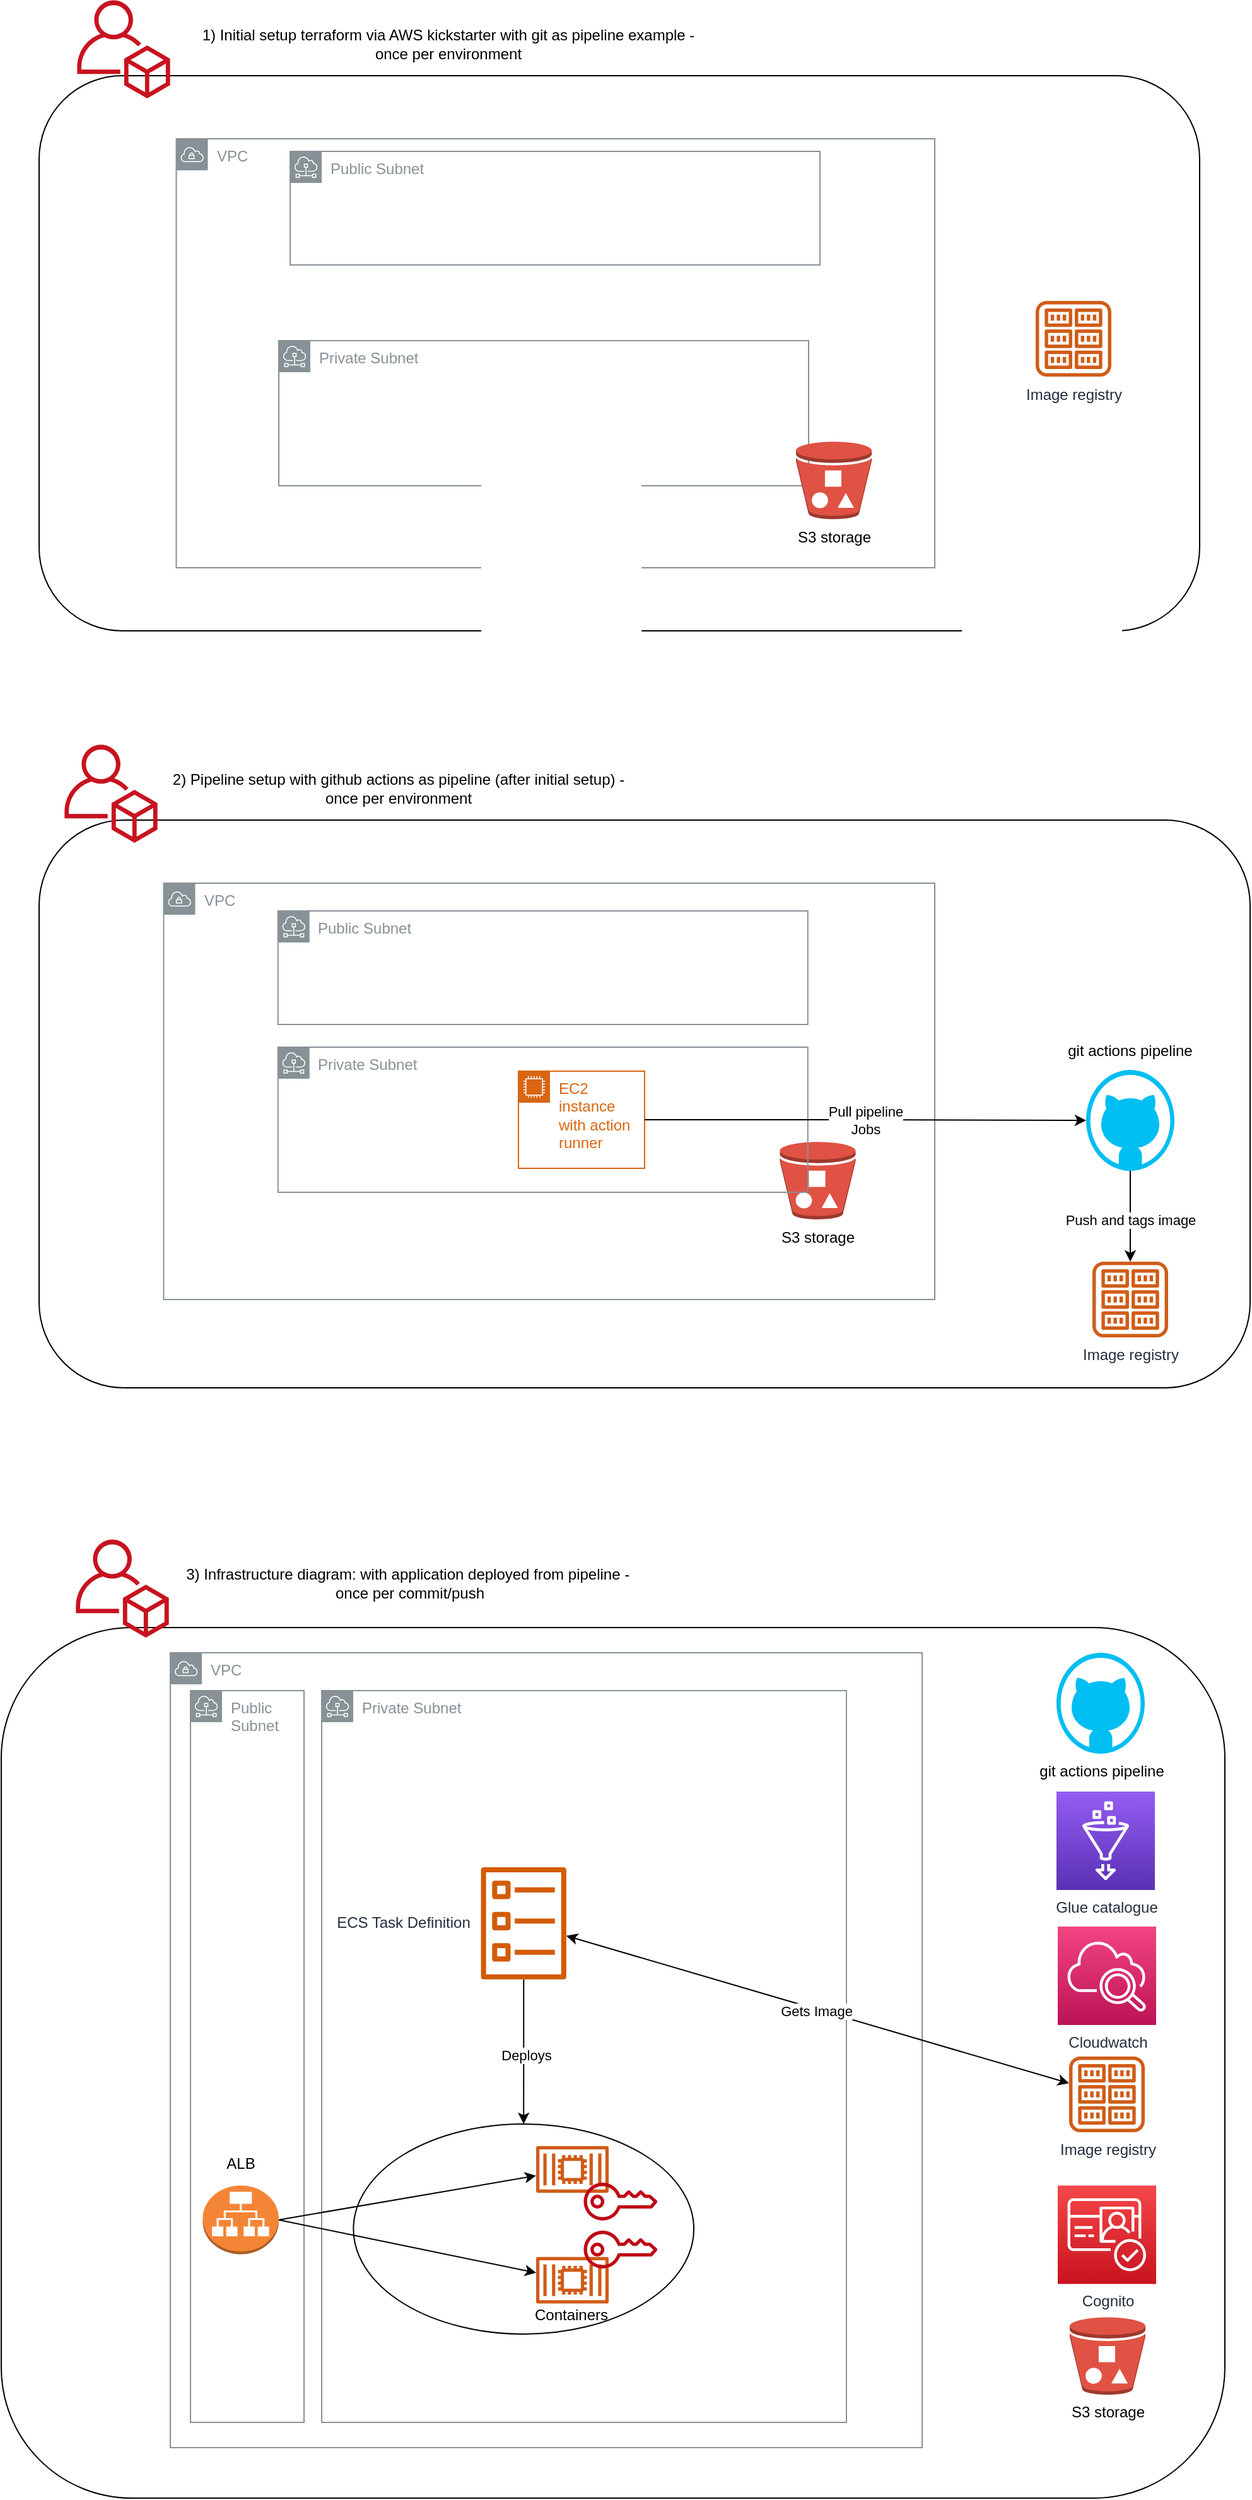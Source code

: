<mxfile version="16.6.1" type="device"><diagram id="UKVKjQGafTQHJHvUZjck" name="Page-1"><mxGraphModel dx="2621" dy="-301" grid="1" gridSize="10" guides="1" tooltips="1" connect="1" arrows="1" fold="1" page="1" pageScale="1" pageWidth="827" pageHeight="1169" math="0" shadow="0"><root><mxCell id="0"/><mxCell id="1" parent="0"/><mxCell id="g8rH4EkA8KBLHQ5sOCpe-140" value="" style="rounded=1;whiteSpace=wrap;html=1;" parent="1" vertex="1"><mxGeometry x="-80" y="3270" width="970" height="690" as="geometry"/></mxCell><mxCell id="g8rH4EkA8KBLHQ5sOCpe-142" value="VPC" style="outlineConnect=0;gradientColor=none;html=1;whiteSpace=wrap;fontSize=12;fontStyle=0;shape=mxgraph.aws4.group;grIcon=mxgraph.aws4.group_vpc;strokeColor=#879196;fillColor=none;verticalAlign=top;align=left;spacingLeft=30;fontColor=#879196;dashed=0;" parent="1" vertex="1"><mxGeometry x="54" y="3290" width="596" height="630" as="geometry"/></mxCell><mxCell id="CTKU7yy561mAj6MS5eYu-11" value="Private Subnet" style="outlineConnect=0;gradientColor=none;html=1;whiteSpace=wrap;fontSize=12;fontStyle=0;shape=mxgraph.aws4.group;grIcon=mxgraph.aws4.group_subnet;strokeColor=#879196;fillColor=none;verticalAlign=top;align=left;spacingLeft=30;fontColor=#879196;dashed=0;" parent="1" vertex="1"><mxGeometry x="174" y="3320" width="416" height="580" as="geometry"/></mxCell><mxCell id="g8rH4EkA8KBLHQ5sOCpe-145" value="" style="group" parent="1" vertex="1" connectable="0"><mxGeometry x="224" y="3580" width="380" height="250" as="geometry"/></mxCell><mxCell id="g8rH4EkA8KBLHQ5sOCpe-147" value="" style="group" parent="g8rH4EkA8KBLHQ5sOCpe-145" vertex="1" connectable="0"><mxGeometry x="5.04" y="10" width="355.96" height="240" as="geometry"/></mxCell><mxCell id="VrpLkeHjdsfCuYY-PFrD-7" value="" style="ellipse;whiteSpace=wrap;html=1;" parent="g8rH4EkA8KBLHQ5sOCpe-147" vertex="1"><mxGeometry x="-29.86" y="73.5" width="269.86" height="166.5" as="geometry"/></mxCell><mxCell id="g8rH4EkA8KBLHQ5sOCpe-148" value="" style="outlineConnect=0;fontColor=#232F3E;gradientColor=none;fillColor=#D05C17;strokeColor=none;dashed=0;verticalLabelPosition=bottom;verticalAlign=top;align=center;html=1;fontSize=12;fontStyle=0;aspect=fixed;pointerEvents=1;shape=mxgraph.aws4.container_2;" parent="g8rH4EkA8KBLHQ5sOCpe-147" vertex="1"><mxGeometry x="114.919" y="178.876" width="57.602" height="36.925" as="geometry"/></mxCell><mxCell id="g8rH4EkA8KBLHQ5sOCpe-151" value="" style="outlineConnect=0;fontColor=#232F3E;gradientColor=none;fillColor=#D05C17;strokeColor=none;dashed=0;verticalLabelPosition=bottom;verticalAlign=top;align=center;html=1;fontSize=12;fontStyle=0;aspect=fixed;pointerEvents=1;shape=mxgraph.aws4.container_2;" parent="g8rH4EkA8KBLHQ5sOCpe-147" vertex="1"><mxGeometry x="114.922" y="91.046" width="57.602" height="36.925" as="geometry"/></mxCell><mxCell id="VrpLkeHjdsfCuYY-PFrD-8" value="" style="sketch=0;outlineConnect=0;fontColor=#232F3E;gradientColor=none;fillColor=#BF0816;strokeColor=none;dashed=0;verticalLabelPosition=bottom;verticalAlign=top;align=center;html=1;fontSize=12;fontStyle=0;aspect=fixed;pointerEvents=1;shape=mxgraph.aws4.addon;" parent="g8rH4EkA8KBLHQ5sOCpe-147" vertex="1"><mxGeometry x="152.71" y="120" width="58.5" height="30" as="geometry"/></mxCell><mxCell id="VrpLkeHjdsfCuYY-PFrD-9" value="" style="sketch=0;outlineConnect=0;fontColor=#232F3E;gradientColor=none;fillColor=#BF0816;strokeColor=none;dashed=0;verticalLabelPosition=bottom;verticalAlign=top;align=center;html=1;fontSize=12;fontStyle=0;aspect=fixed;pointerEvents=1;shape=mxgraph.aws4.addon;" parent="g8rH4EkA8KBLHQ5sOCpe-147" vertex="1"><mxGeometry x="152.71" y="158" width="58.5" height="30" as="geometry"/></mxCell><mxCell id="VrpLkeHjdsfCuYY-PFrD-16" value="Containers" style="text;html=1;strokeColor=none;fillColor=none;align=center;verticalAlign=middle;whiteSpace=wrap;rounded=0;" parent="g8rH4EkA8KBLHQ5sOCpe-147" vertex="1"><mxGeometry x="112.52" y="210" width="60" height="30" as="geometry"/></mxCell><mxCell id="g8rH4EkA8KBLHQ5sOCpe-112" value="" style="rounded=1;whiteSpace=wrap;html=1;" parent="1" vertex="1"><mxGeometry x="-50" y="2040" width="920" height="440" as="geometry"/></mxCell><mxCell id="g8rH4EkA8KBLHQ5sOCpe-113" value="" style="outlineConnect=0;fontColor=#232F3E;gradientColor=none;fillColor=#C7131F;strokeColor=none;dashed=0;verticalLabelPosition=bottom;verticalAlign=top;align=center;html=1;fontSize=12;fontStyle=0;aspect=fixed;pointerEvents=1;shape=mxgraph.aws4.organizations_account;" parent="1" vertex="1"><mxGeometry x="-20" y="1980" width="74" height="78" as="geometry"/></mxCell><mxCell id="g8rH4EkA8KBLHQ5sOCpe-114" value="VPC" style="outlineConnect=0;gradientColor=none;html=1;whiteSpace=wrap;fontSize=12;fontStyle=0;shape=mxgraph.aws4.group;grIcon=mxgraph.aws4.group_vpc;strokeColor=#879196;fillColor=none;verticalAlign=top;align=left;spacingLeft=30;fontColor=#879196;dashed=0;" parent="1" vertex="1"><mxGeometry x="58.75" y="2090" width="601.25" height="340" as="geometry"/></mxCell><mxCell id="g8rH4EkA8KBLHQ5sOCpe-116" value="1) Initial setup terraform via AWS kickstarter with git as pipeline example - &lt;br&gt;once per environment" style="text;html=1;strokeColor=none;fillColor=none;align=center;verticalAlign=middle;whiteSpace=wrap;rounded=0;" parent="1" vertex="1"><mxGeometry x="58.75" y="1995" width="431.25" height="40" as="geometry"/></mxCell><mxCell id="g8rH4EkA8KBLHQ5sOCpe-129" value="Image registry" style="outlineConnect=0;fontColor=#232F3E;gradientColor=none;fillColor=#D05C17;strokeColor=none;dashed=0;verticalLabelPosition=bottom;verticalAlign=top;align=center;html=1;fontSize=12;fontStyle=0;aspect=fixed;pointerEvents=1;shape=mxgraph.aws4.registry;" parent="1" vertex="1"><mxGeometry x="740" y="2218.5" width="60" height="60" as="geometry"/></mxCell><mxCell id="g8rH4EkA8KBLHQ5sOCpe-131" value="Private Subnet" style="outlineConnect=0;gradientColor=none;html=1;whiteSpace=wrap;fontSize=12;fontStyle=0;shape=mxgraph.aws4.group;grIcon=mxgraph.aws4.group_subnet;strokeColor=#879196;fillColor=none;verticalAlign=top;align=left;spacingLeft=30;fontColor=#879196;dashed=0;" parent="1" vertex="1"><mxGeometry x="140" y="2250" width="420" height="115" as="geometry"/></mxCell><mxCell id="g8rH4EkA8KBLHQ5sOCpe-141" value="" style="outlineConnect=0;fontColor=#232F3E;gradientColor=none;fillColor=#C7131F;strokeColor=none;dashed=0;verticalLabelPosition=bottom;verticalAlign=top;align=center;html=1;fontSize=12;fontStyle=0;aspect=fixed;pointerEvents=1;shape=mxgraph.aws4.organizations_account;" parent="1" vertex="1"><mxGeometry x="-21" y="3200" width="74" height="78" as="geometry"/></mxCell><mxCell id="g8rH4EkA8KBLHQ5sOCpe-144" value="3) Infrastructure diagram: with application deployed from pipeline -&amp;nbsp;&lt;br&gt;once per commit/push" style="text;html=1;strokeColor=none;fillColor=none;align=center;verticalAlign=middle;whiteSpace=wrap;rounded=0;" parent="1" vertex="1"><mxGeometry x="57.75" y="3215" width="372" height="40" as="geometry"/></mxCell><mxCell id="g8rH4EkA8KBLHQ5sOCpe-157" value="Image registry" style="outlineConnect=0;fontColor=#232F3E;gradientColor=none;fillColor=#D05C17;strokeColor=none;dashed=0;verticalLabelPosition=bottom;verticalAlign=top;align=center;html=1;fontSize=12;fontStyle=0;aspect=fixed;pointerEvents=1;shape=mxgraph.aws4.registry;" parent="1" vertex="1"><mxGeometry x="766.5" y="3610" width="60" height="60" as="geometry"/></mxCell><mxCell id="CTKU7yy561mAj6MS5eYu-2" value="S3 storage" style="outlineConnect=0;dashed=0;verticalLabelPosition=bottom;verticalAlign=top;align=center;html=1;shape=mxgraph.aws3.bucket_with_objects;fillColor=#E05243;gradientColor=none;" parent="1" vertex="1"><mxGeometry x="550" y="2330" width="60" height="61.5" as="geometry"/></mxCell><mxCell id="CTKU7yy561mAj6MS5eYu-4" value="git actions pipeline" style="verticalLabelPosition=bottom;html=1;verticalAlign=top;align=center;strokeColor=none;fillColor=#00BEF2;shape=mxgraph.azure.github_code;pointerEvents=1;" parent="1" vertex="1"><mxGeometry x="756.5" y="3290" width="70" height="80" as="geometry"/></mxCell><mxCell id="YqSkqgb6PbibDeDLELc8-1" value="Public Subnet" style="outlineConnect=0;gradientColor=none;html=1;whiteSpace=wrap;fontSize=12;fontStyle=0;shape=mxgraph.aws4.group;grIcon=mxgraph.aws4.group_subnet;strokeColor=#879196;fillColor=none;verticalAlign=top;align=left;spacingLeft=30;fontColor=#879196;dashed=0;" parent="1" vertex="1"><mxGeometry x="149" y="2100" width="420" height="90" as="geometry"/></mxCell><mxCell id="YqSkqgb6PbibDeDLELc8-3" value="Public Subnet" style="outlineConnect=0;gradientColor=none;html=1;whiteSpace=wrap;fontSize=12;fontStyle=0;shape=mxgraph.aws4.group;grIcon=mxgraph.aws4.group_subnet;strokeColor=#879196;fillColor=none;verticalAlign=top;align=left;spacingLeft=30;fontColor=#879196;dashed=0;" parent="1" vertex="1"><mxGeometry x="70" y="3320" width="90" height="580" as="geometry"/></mxCell><mxCell id="g8rH4EkA8KBLHQ5sOCpe-132" value="" style="rounded=1;whiteSpace=wrap;html=1;" parent="1" vertex="1"><mxGeometry x="-50" y="2630" width="960" height="450" as="geometry"/></mxCell><mxCell id="g8rH4EkA8KBLHQ5sOCpe-133" value="" style="outlineConnect=0;fontColor=#232F3E;gradientColor=none;fillColor=#C7131F;strokeColor=none;dashed=0;verticalLabelPosition=bottom;verticalAlign=top;align=center;html=1;fontSize=12;fontStyle=0;aspect=fixed;pointerEvents=1;shape=mxgraph.aws4.organizations_account;" parent="1" vertex="1"><mxGeometry x="-30" y="2570" width="74" height="78" as="geometry"/></mxCell><mxCell id="g8rH4EkA8KBLHQ5sOCpe-134" value="VPC" style="outlineConnect=0;gradientColor=none;html=1;whiteSpace=wrap;fontSize=12;fontStyle=0;shape=mxgraph.aws4.group;grIcon=mxgraph.aws4.group_vpc;strokeColor=#879196;fillColor=none;verticalAlign=top;align=left;spacingLeft=30;fontColor=#879196;dashed=0;" parent="1" vertex="1"><mxGeometry x="48.75" y="2680" width="611.25" height="330" as="geometry"/></mxCell><mxCell id="g8rH4EkA8KBLHQ5sOCpe-136" value="2) Pipeline setup with github actions as pipeline (after initial setup) - once per environment" style="text;html=1;strokeColor=none;fillColor=none;align=center;verticalAlign=middle;whiteSpace=wrap;rounded=0;" parent="1" vertex="1"><mxGeometry x="48.75" y="2585" width="372" height="40" as="geometry"/></mxCell><mxCell id="g8rH4EkA8KBLHQ5sOCpe-137" value="Image registry" style="outlineConnect=0;fontColor=#232F3E;gradientColor=none;fillColor=#D05C17;strokeColor=none;dashed=0;verticalLabelPosition=bottom;verticalAlign=top;align=center;html=1;fontSize=12;fontStyle=0;aspect=fixed;pointerEvents=1;shape=mxgraph.aws4.registry;" parent="1" vertex="1"><mxGeometry x="785" y="2980" width="60" height="60" as="geometry"/></mxCell><mxCell id="CTKU7yy561mAj6MS5eYu-1" value="S3 storage&lt;br&gt;" style="outlineConnect=0;dashed=0;verticalLabelPosition=bottom;verticalAlign=top;align=center;html=1;shape=mxgraph.aws3.bucket_with_objects;fillColor=#E05243;gradientColor=none;" parent="1" vertex="1"><mxGeometry x="537.25" y="2885" width="60" height="61.5" as="geometry"/></mxCell><mxCell id="VrpLkeHjdsfCuYY-PFrD-32" value="" style="edgeStyle=orthogonalEdgeStyle;rounded=0;orthogonalLoop=1;jettySize=auto;html=1;" parent="1" source="CTKU7yy561mAj6MS5eYu-3" target="g8rH4EkA8KBLHQ5sOCpe-137" edge="1"><mxGeometry relative="1" as="geometry"/></mxCell><mxCell id="VrpLkeHjdsfCuYY-PFrD-33" value="Push and tags image" style="edgeLabel;html=1;align=center;verticalAlign=middle;resizable=0;points=[];" parent="VrpLkeHjdsfCuYY-PFrD-32" vertex="1" connectable="0"><mxGeometry x="-0.133" y="1" relative="1" as="geometry"><mxPoint x="-1" y="8" as="offset"/></mxGeometry></mxCell><mxCell id="CTKU7yy561mAj6MS5eYu-3" value="" style="verticalLabelPosition=bottom;html=1;verticalAlign=top;align=center;strokeColor=none;fillColor=#00BEF2;shape=mxgraph.azure.github_code;pointerEvents=1;" parent="1" vertex="1"><mxGeometry x="780" y="2828" width="70" height="80" as="geometry"/></mxCell><mxCell id="CTKU7yy561mAj6MS5eYu-6" value="Private Subnet" style="outlineConnect=0;gradientColor=none;html=1;whiteSpace=wrap;fontSize=12;fontStyle=0;shape=mxgraph.aws4.group;grIcon=mxgraph.aws4.group_subnet;strokeColor=#879196;fillColor=none;verticalAlign=top;align=left;spacingLeft=30;fontColor=#879196;dashed=0;" parent="1" vertex="1"><mxGeometry x="139.38" y="2810" width="420" height="115" as="geometry"/></mxCell><mxCell id="CTKU7yy561mAj6MS5eYu-7" value="EC2 instance with action runner" style="points=[[0,0],[0.25,0],[0.5,0],[0.75,0],[1,0],[1,0.25],[1,0.5],[1,0.75],[1,1],[0.75,1],[0.5,1],[0.25,1],[0,1],[0,0.75],[0,0.5],[0,0.25]];outlineConnect=0;gradientColor=none;html=1;whiteSpace=wrap;fontSize=12;fontStyle=0;shape=mxgraph.aws4.group;grIcon=mxgraph.aws4.group_ec2_instance_contents;strokeColor=#D86613;fillColor=none;verticalAlign=top;align=left;spacingLeft=30;fontColor=#D86613;dashed=0;" parent="1" vertex="1"><mxGeometry x="330" y="2829" width="100" height="77" as="geometry"/></mxCell><mxCell id="BPsSo_sUfpMOj6-DQWWi-1" value="" style="endArrow=classic;html=1;rounded=0;edgeStyle=orthogonalEdgeStyle;entryX=0;entryY=0.5;entryDx=0;entryDy=0;entryPerimeter=0;exitX=1;exitY=0.5;exitDx=0;exitDy=0;" parent="1" source="CTKU7yy561mAj6MS5eYu-7" target="CTKU7yy561mAj6MS5eYu-3" edge="1"><mxGeometry x="-30" y="2570" as="geometry"><mxPoint x="430" y="2770" as="sourcePoint"/><mxPoint x="530" y="2770" as="targetPoint"/></mxGeometry></mxCell><mxCell id="BPsSo_sUfpMOj6-DQWWi-2" value="Pull pipeline&lt;br&gt;Jobs" style="edgeLabel;resizable=0;html=1;align=center;verticalAlign=middle;" parent="BPsSo_sUfpMOj6-DQWWi-1" connectable="0" vertex="1"><mxGeometry relative="1" as="geometry"/></mxCell><mxCell id="YqSkqgb6PbibDeDLELc8-2" value="Public Subnet" style="outlineConnect=0;gradientColor=none;html=1;whiteSpace=wrap;fontSize=12;fontStyle=0;shape=mxgraph.aws4.group;grIcon=mxgraph.aws4.group_subnet;strokeColor=#879196;fillColor=none;verticalAlign=top;align=left;spacingLeft=30;fontColor=#879196;dashed=0;" parent="1" vertex="1"><mxGeometry x="139.38" y="2702" width="420" height="90" as="geometry"/></mxCell><mxCell id="VrpLkeHjdsfCuYY-PFrD-17" value="Cognito" style="sketch=0;points=[[0,0,0],[0.25,0,0],[0.5,0,0],[0.75,0,0],[1,0,0],[0,1,0],[0.25,1,0],[0.5,1,0],[0.75,1,0],[1,1,0],[0,0.25,0],[0,0.5,0],[0,0.75,0],[1,0.25,0],[1,0.5,0],[1,0.75,0]];outlineConnect=0;fontColor=#232F3E;gradientColor=#F54749;gradientDirection=north;fillColor=#C7131F;strokeColor=#ffffff;dashed=0;verticalLabelPosition=bottom;verticalAlign=top;align=center;html=1;fontSize=12;fontStyle=0;aspect=fixed;shape=mxgraph.aws4.resourceIcon;resIcon=mxgraph.aws4.cognito;" parent="1" vertex="1"><mxGeometry x="757.5" y="3712.22" width="78" height="78" as="geometry"/></mxCell><mxCell id="VrpLkeHjdsfCuYY-PFrD-26" style="edgeStyle=orthogonalEdgeStyle;rounded=0;orthogonalLoop=1;jettySize=auto;html=1;" parent="1" source="VrpLkeHjdsfCuYY-PFrD-19" target="VrpLkeHjdsfCuYY-PFrD-7" edge="1"><mxGeometry relative="1" as="geometry"/></mxCell><mxCell id="VrpLkeHjdsfCuYY-PFrD-27" value="Deploys" style="edgeLabel;html=1;align=center;verticalAlign=middle;resizable=0;points=[];" parent="VrpLkeHjdsfCuYY-PFrD-26" vertex="1" connectable="0"><mxGeometry x="0.051" y="2" relative="1" as="geometry"><mxPoint as="offset"/></mxGeometry></mxCell><mxCell id="VrpLkeHjdsfCuYY-PFrD-19" value="" style="sketch=0;outlineConnect=0;fontColor=#232F3E;gradientColor=none;fillColor=#D45B07;strokeColor=none;dashed=0;verticalLabelPosition=bottom;verticalAlign=top;align=center;html=1;fontSize=12;fontStyle=0;aspect=fixed;pointerEvents=1;shape=mxgraph.aws4.ecs_task;" parent="1" vertex="1"><mxGeometry x="299.86" y="3460" width="68.5" height="88.86" as="geometry"/></mxCell><mxCell id="VrpLkeHjdsfCuYY-PFrD-22" value="" style="endArrow=classic;startArrow=classic;html=1;rounded=0;" parent="1" source="VrpLkeHjdsfCuYY-PFrD-19" target="g8rH4EkA8KBLHQ5sOCpe-157" edge="1"><mxGeometry width="50" height="50" relative="1" as="geometry"><mxPoint x="120" y="3660" as="sourcePoint"/><mxPoint x="170" y="3610" as="targetPoint"/><Array as="points"/></mxGeometry></mxCell><mxCell id="VrpLkeHjdsfCuYY-PFrD-23" value="Gets Image" style="edgeLabel;html=1;align=center;verticalAlign=middle;resizable=0;points=[];" parent="VrpLkeHjdsfCuYY-PFrD-22" vertex="1" connectable="0"><mxGeometry x="-0.005" y="-1" relative="1" as="geometry"><mxPoint as="offset"/></mxGeometry></mxCell><mxCell id="VrpLkeHjdsfCuYY-PFrD-28" value="&lt;span style=&quot;color: rgb(35 , 47 , 62)&quot;&gt;ECS Task Definition&lt;/span&gt;" style="text;html=1;strokeColor=none;fillColor=none;align=center;verticalAlign=middle;whiteSpace=wrap;rounded=0;" parent="1" vertex="1"><mxGeometry x="174" y="3489.43" width="130" height="30" as="geometry"/></mxCell><mxCell id="VrpLkeHjdsfCuYY-PFrD-14" value="S3 storage&lt;br&gt;" style="outlineConnect=0;dashed=0;verticalLabelPosition=bottom;verticalAlign=top;align=center;html=1;shape=mxgraph.aws3.bucket_with_objects;fillColor=#E05243;gradientColor=none;" parent="1" vertex="1"><mxGeometry x="767" y="3816.59" width="60" height="61.5" as="geometry"/></mxCell><mxCell id="VrpLkeHjdsfCuYY-PFrD-34" value="&lt;span&gt;git actions pipeline&lt;/span&gt;" style="text;html=1;strokeColor=none;fillColor=none;align=center;verticalAlign=middle;whiteSpace=wrap;rounded=0;" parent="1" vertex="1"><mxGeometry x="740" y="2798" width="150" height="30" as="geometry"/></mxCell><mxCell id="VrpLkeHjdsfCuYY-PFrD-10" value="Cloudwatch" style="sketch=0;points=[[0,0,0],[0.25,0,0],[0.5,0,0],[0.75,0,0],[1,0,0],[0,1,0],[0.25,1,0],[0.5,1,0],[0.75,1,0],[1,1,0],[0,0.25,0],[0,0.5,0],[0,0.75,0],[1,0.25,0],[1,0.5,0],[1,0.75,0]];points=[[0,0,0],[0.25,0,0],[0.5,0,0],[0.75,0,0],[1,0,0],[0,1,0],[0.25,1,0],[0.5,1,0],[0.75,1,0],[1,1,0],[0,0.25,0],[0,0.5,0],[0,0.75,0],[1,0.25,0],[1,0.5,0],[1,0.75,0]];outlineConnect=0;fontColor=#232F3E;gradientColor=#F34482;gradientDirection=north;fillColor=#BC1356;strokeColor=#ffffff;dashed=0;verticalLabelPosition=bottom;verticalAlign=top;align=center;html=1;fontSize=12;fontStyle=0;aspect=fixed;shape=mxgraph.aws4.resourceIcon;resIcon=mxgraph.aws4.cloudwatch_2;" parent="1" vertex="1"><mxGeometry x="757.5" y="3507" width="78" height="78" as="geometry"/></mxCell><mxCell id="6HA_nTsKr4BqNWjhQba4-1" value="Glue catalogue" style="sketch=0;points=[[0,0,0],[0.25,0,0],[0.5,0,0],[0.75,0,0],[1,0,0],[0,1,0],[0.25,1,0],[0.5,1,0],[0.75,1,0],[1,1,0],[0,0.25,0],[0,0.5,0],[0,0.75,0],[1,0.25,0],[1,0.5,0],[1,0.75,0]];outlineConnect=0;fontColor=#232F3E;gradientColor=#945DF2;gradientDirection=north;fillColor=#5A30B5;strokeColor=#ffffff;dashed=0;verticalLabelPosition=bottom;verticalAlign=top;align=center;html=1;fontSize=12;fontStyle=0;aspect=fixed;shape=mxgraph.aws4.resourceIcon;resIcon=mxgraph.aws4.glue;" parent="1" vertex="1"><mxGeometry x="756.5" y="3400" width="78" height="78" as="geometry"/></mxCell><mxCell id="g8rH4EkA8KBLHQ5sOCpe-150" value="" style="outlineConnect=0;dashed=0;verticalLabelPosition=bottom;verticalAlign=top;align=center;html=1;shape=mxgraph.aws3.application_load_balancer;fillColor=#F58536;gradientColor=none;" parent="1" vertex="1"><mxGeometry x="79.73" y="3712.216" width="60.273" height="54.518" as="geometry"/></mxCell><mxCell id="g8rH4EkA8KBLHQ5sOCpe-154" value="" style="endArrow=classic;html=1;exitX=1;exitY=0.5;exitDx=0;exitDy=0;exitPerimeter=0;" parent="1" source="g8rH4EkA8KBLHQ5sOCpe-150" target="g8rH4EkA8KBLHQ5sOCpe-151" edge="1"><mxGeometry width="50" height="50" relative="1" as="geometry"><mxPoint x="271.003" y="3824.154" as="sourcePoint"/><mxPoint x="314.679" y="3786.295" as="targetPoint"/></mxGeometry></mxCell><mxCell id="g8rH4EkA8KBLHQ5sOCpe-155" value="" style="endArrow=classic;html=1;exitX=1;exitY=0.5;exitDx=0;exitDy=0;exitPerimeter=0;" parent="1" source="g8rH4EkA8KBLHQ5sOCpe-150" target="g8rH4EkA8KBLHQ5sOCpe-148" edge="1"><mxGeometry width="50" height="50" relative="1" as="geometry"><mxPoint x="281.048" y="3812.796" as="sourcePoint"/><mxPoint x="340.884" y="3793.497" as="targetPoint"/></mxGeometry></mxCell><mxCell id="VrpLkeHjdsfCuYY-PFrD-13" value="ALB" style="text;html=1;strokeColor=none;fillColor=none;align=center;verticalAlign=middle;whiteSpace=wrap;rounded=0;" parent="1" vertex="1"><mxGeometry x="80" y="3680" width="60" height="30" as="geometry"/></mxCell></root></mxGraphModel></diagram></mxfile>
